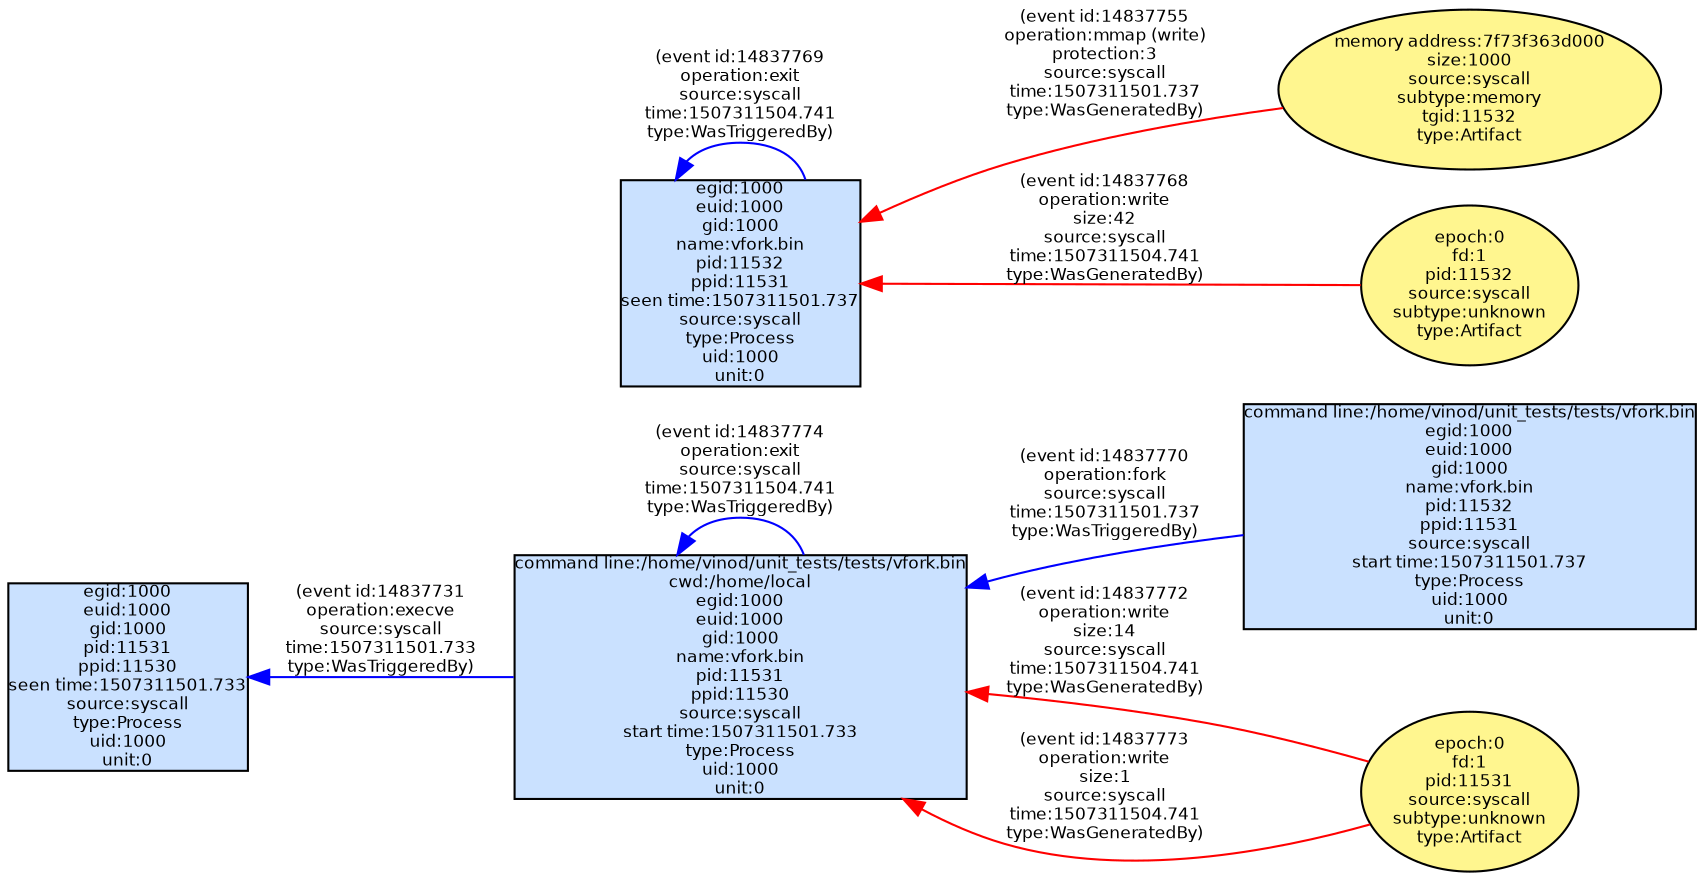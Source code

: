 digraph spade2dot {
graph [rankdir = "RL"];
node [fontname="Helvetica" fontsize="8" style="filled" margin="0.0,0.0"];
edge [fontname="Helvetica" fontsize="8"];
"edc167b46abe8e28dc6cfd591b24d46f" [label="egid:1000\neuid:1000\ngid:1000\npid:11531\nppid:11530\nseen time:1507311501.733\nsource:syscall\ntype:Process\nuid:1000\nunit:0" shape="box" fillcolor="lightsteelblue1"];
"651233c0a5191b0bf2e3430fcd21a88b" [label="command line:/home/vinod/unit_tests/tests/vfork.bin\ncwd:/home/local\negid:1000\neuid:1000\ngid:1000\nname:vfork.bin\npid:11531\nppid:11530\nsource:syscall\nstart time:1507311501.733\ntype:Process\nuid:1000\nunit:0" shape="box" fillcolor="lightsteelblue1"];
"651233c0a5191b0bf2e3430fcd21a88b" -> "edc167b46abe8e28dc6cfd591b24d46f" [label="(event id:14837731\noperation:execve\nsource:syscall\ntime:1507311501.733\ntype:WasTriggeredBy)" color="blue" style="solid"];
"82597042e4b44b108d600a99867b442a" [label="egid:1000\neuid:1000\ngid:1000\nname:vfork.bin\npid:11532\nppid:11531\nseen time:1507311501.737\nsource:syscall\ntype:Process\nuid:1000\nunit:0" shape="box" fillcolor="lightsteelblue1"];
"5ffb31a77f3e8e7c8bc6e7f5f2b47fc9" [label="memory address:7f73f363d000\nsize:1000\nsource:syscall\nsubtype:memory\ntgid:11532\ntype:Artifact" shape="ellipse" fillcolor="khaki1"];
"5ffb31a77f3e8e7c8bc6e7f5f2b47fc9" -> "82597042e4b44b108d600a99867b442a" [label="(event id:14837755\noperation:mmap (write)\nprotection:3\nsource:syscall\ntime:1507311501.737\ntype:WasGeneratedBy)" color="red" style="solid"];
"2db3881b0b92530a1c77b43e3d27cc5b" [label="epoch:0\nfd:1\npid:11532\nsource:syscall\nsubtype:unknown\ntype:Artifact" shape="ellipse" fillcolor="khaki1"];
"2db3881b0b92530a1c77b43e3d27cc5b" -> "82597042e4b44b108d600a99867b442a" [label="(event id:14837768\noperation:write\nsize:42\nsource:syscall\ntime:1507311504.741\ntype:WasGeneratedBy)" color="red" style="solid"];
"82597042e4b44b108d600a99867b442a" -> "82597042e4b44b108d600a99867b442a" [label="(event id:14837769\noperation:exit\nsource:syscall\ntime:1507311504.741\ntype:WasTriggeredBy)" color="blue" style="solid"];
"61f4dff653495062ee45a92a45cd158b" [label="command line:/home/vinod/unit_tests/tests/vfork.bin\negid:1000\neuid:1000\ngid:1000\nname:vfork.bin\npid:11532\nppid:11531\nsource:syscall\nstart time:1507311501.737\ntype:Process\nuid:1000\nunit:0" shape="box" fillcolor="lightsteelblue1"];
"61f4dff653495062ee45a92a45cd158b" -> "651233c0a5191b0bf2e3430fcd21a88b" [label="(event id:14837770\noperation:fork\nsource:syscall\ntime:1507311501.737\ntype:WasTriggeredBy)" color="blue" style="solid"];
"466d276ee95d1e6917763d53957ec4e2" [label="epoch:0\nfd:1\npid:11531\nsource:syscall\nsubtype:unknown\ntype:Artifact" shape="ellipse" fillcolor="khaki1"];
"466d276ee95d1e6917763d53957ec4e2" -> "651233c0a5191b0bf2e3430fcd21a88b" [label="(event id:14837772\noperation:write\nsize:14\nsource:syscall\ntime:1507311504.741\ntype:WasGeneratedBy)" color="red" style="solid"];
"466d276ee95d1e6917763d53957ec4e2" -> "651233c0a5191b0bf2e3430fcd21a88b" [label="(event id:14837773\noperation:write\nsize:1\nsource:syscall\ntime:1507311504.741\ntype:WasGeneratedBy)" color="red" style="solid"];
"651233c0a5191b0bf2e3430fcd21a88b" -> "651233c0a5191b0bf2e3430fcd21a88b" [label="(event id:14837774\noperation:exit\nsource:syscall\ntime:1507311504.741\ntype:WasTriggeredBy)" color="blue" style="solid"];
}
